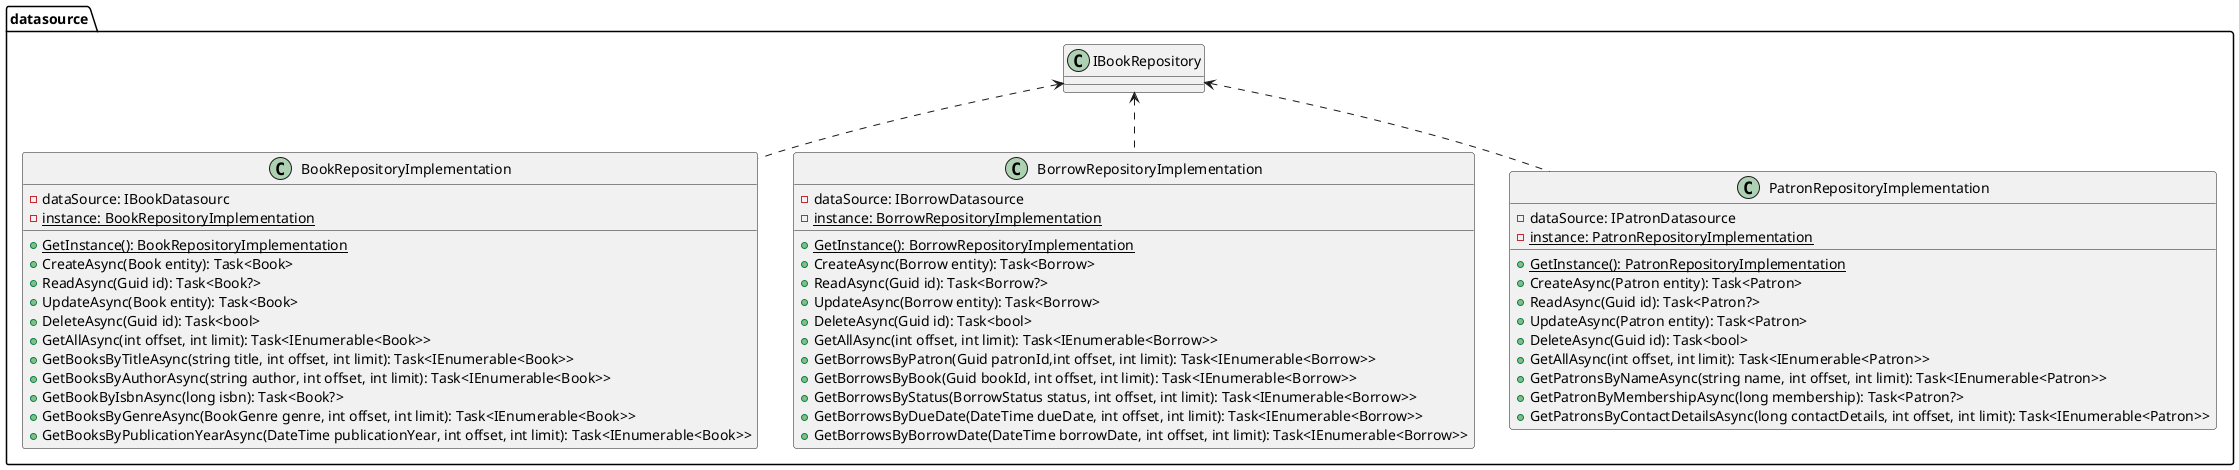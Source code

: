 @startuml
package datasource {

    class BookRepositoryImplementation {
        - dataSource: IBookDatasourc
        - {static} instance: BookRepositoryImplementation
        + {static} GetInstance(): BookRepositoryImplementation
        + CreateAsync(Book entity): Task<Book>
        + ReadAsync(Guid id): Task<Book?>
        + UpdateAsync(Book entity): Task<Book>
        + DeleteAsync(Guid id): Task<bool>
        + GetAllAsync(int offset, int limit): Task<IEnumerable<Book>>
        + GetBooksByTitleAsync(string title, int offset, int limit): Task<IEnumerable<Book>>
        + GetBooksByAuthorAsync(string author, int offset, int limit): Task<IEnumerable<Book>>
        + GetBookByIsbnAsync(long isbn): Task<Book?>
        + GetBooksByGenreAsync(BookGenre genre, int offset, int limit): Task<IEnumerable<Book>>
        + GetBooksByPublicationYearAsync(DateTime publicationYear, int offset, int limit): Task<IEnumerable<Book>>
    }

    class BorrowRepositoryImplementation {
        - dataSource: IBorrowDatasource
        - {static} instance: BorrowRepositoryImplementation
        + {static} GetInstance(): BorrowRepositoryImplementation
        + CreateAsync(Borrow entity): Task<Borrow>
        + ReadAsync(Guid id): Task<Borrow?>
        + UpdateAsync(Borrow entity): Task<Borrow>
        + DeleteAsync(Guid id): Task<bool>
        + GetAllAsync(int offset, int limit): Task<IEnumerable<Borrow>>
        + GetBorrowsByPatron(Guid patronId,int offset, int limit): Task<IEnumerable<Borrow>>
        + GetBorrowsByBook(Guid bookId, int offset, int limit): Task<IEnumerable<Borrow>>
        + GetBorrowsByStatus(BorrowStatus status, int offset, int limit): Task<IEnumerable<Borrow>>
        + GetBorrowsByDueDate(DateTime dueDate, int offset, int limit): Task<IEnumerable<Borrow>>
        + GetBorrowsByBorrowDate(DateTime borrowDate, int offset, int limit): Task<IEnumerable<Borrow>>
    }

    class PatronRepositoryImplementation {
        - dataSource: IPatronDatasource
        - {static} instance: PatronRepositoryImplementation
        + {static} GetInstance(): PatronRepositoryImplementation 
        + CreateAsync(Patron entity): Task<Patron>
        + ReadAsync(Guid id): Task<Patron?>
        + UpdateAsync(Patron entity): Task<Patron>
        + DeleteAsync(Guid id): Task<bool>
        + GetAllAsync(int offset, int limit): Task<IEnumerable<Patron>>
        + GetPatronsByNameAsync(string name, int offset, int limit): Task<IEnumerable<Patron>>
        + GetPatronByMembershipAsync(long membership): Task<Patron?>
        + GetPatronsByContactDetailsAsync(long contactDetails, int offset, int limit): Task<IEnumerable<Patron>>
    }

    IBookRepository <.. BookRepositoryImplementation
    IBookRepository <.. BorrowRepositoryImplementation
    IBookRepository <.. PatronRepositoryImplementation
}
@enduml
